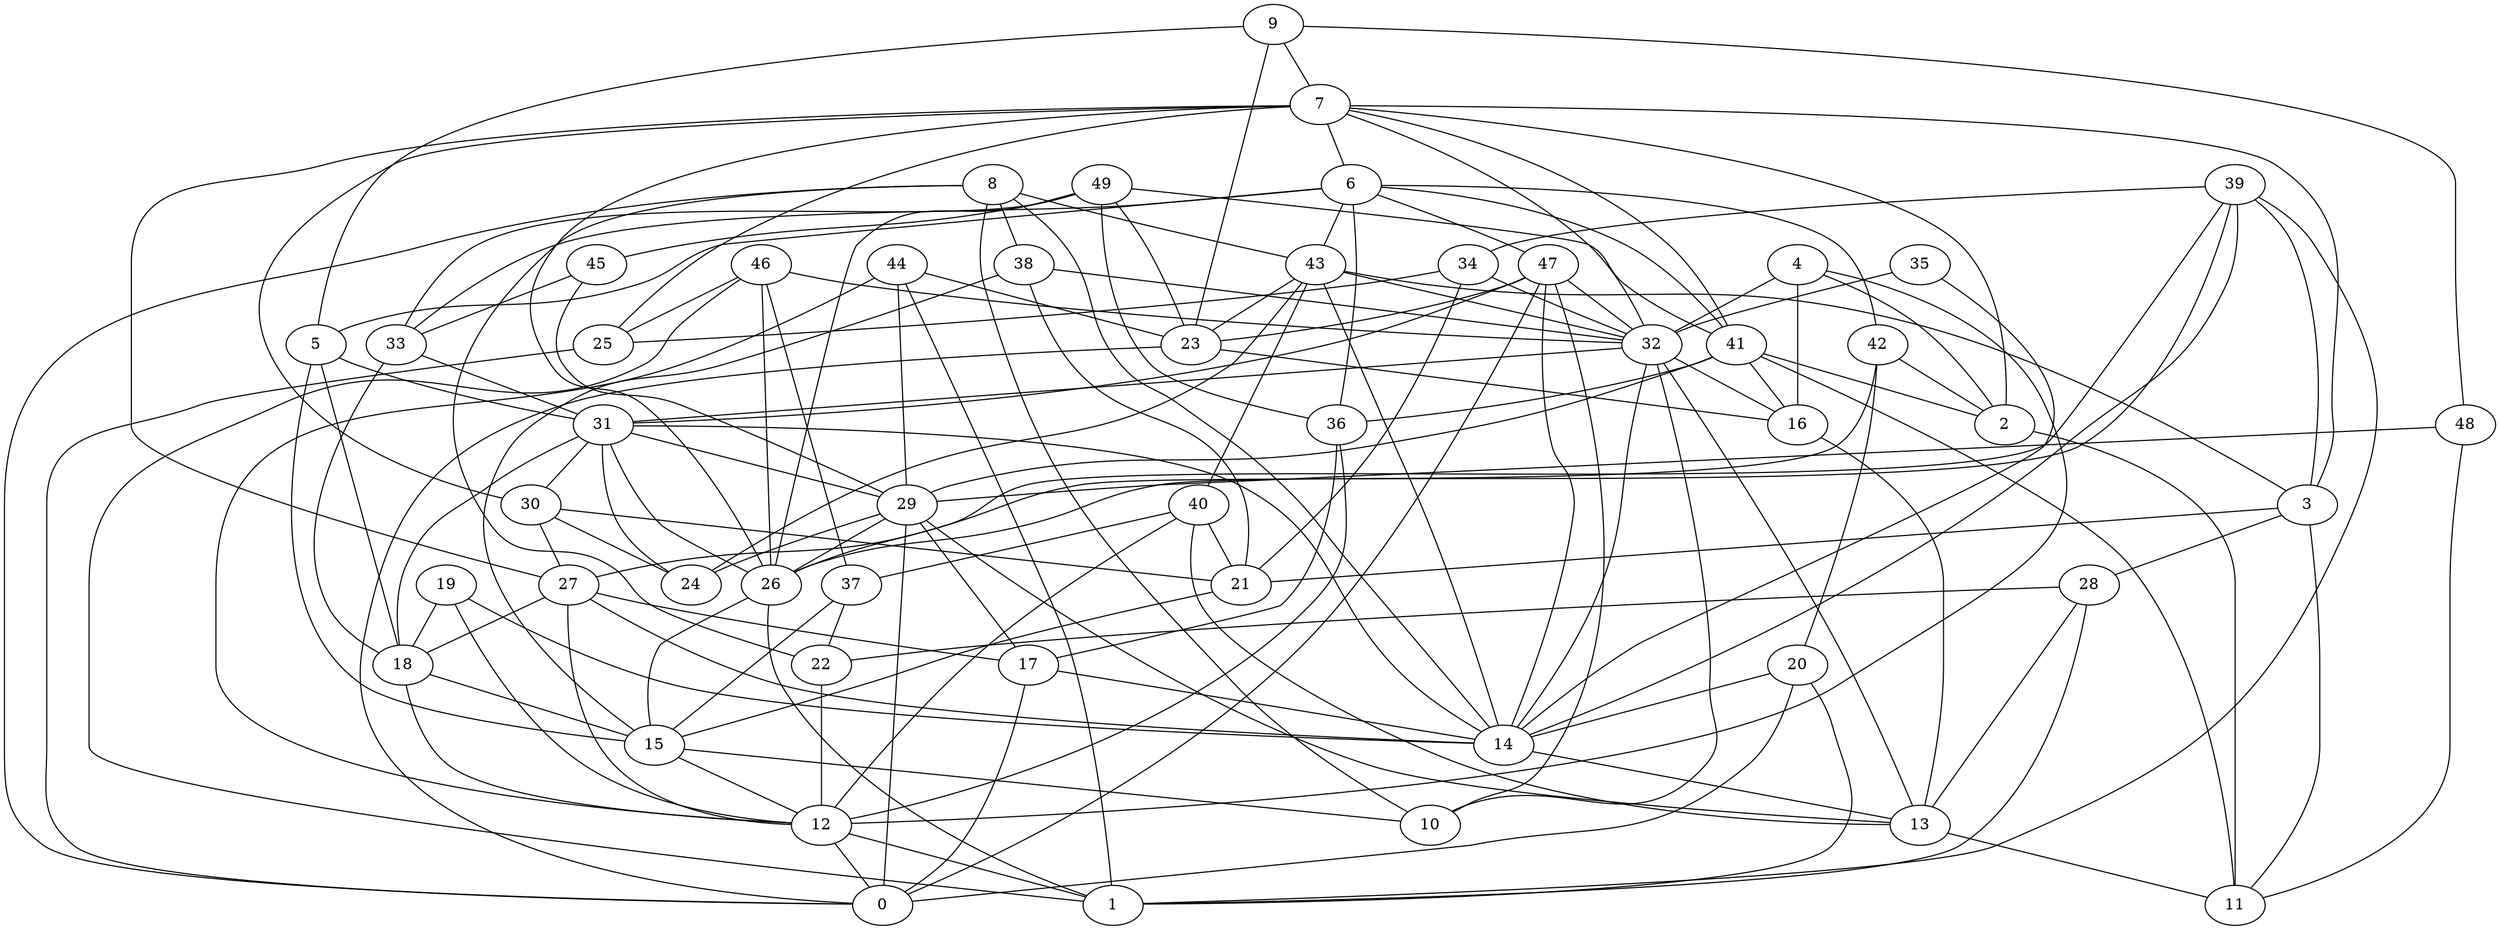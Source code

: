 digraph GG_graph {

subgraph G_graph {
edge [color = black]
"38" -> "21" [dir = none]
"38" -> "15" [dir = none]
"8" -> "10" [dir = none]
"8" -> "43" [dir = none]
"8" -> "38" [dir = none]
"8" -> "22" [dir = none]
"46" -> "1" [dir = none]
"46" -> "26" [dir = none]
"46" -> "32" [dir = none]
"19" -> "12" [dir = none]
"19" -> "14" [dir = none]
"43" -> "14" [dir = none]
"43" -> "32" [dir = none]
"43" -> "23" [dir = none]
"43" -> "3" [dir = none]
"26" -> "15" [dir = none]
"32" -> "31" [dir = none]
"32" -> "16" [dir = none]
"32" -> "10" [dir = none]
"29" -> "26" [dir = none]
"34" -> "21" [dir = none]
"14" -> "13" [dir = none]
"35" -> "14" [dir = none]
"35" -> "32" [dir = none]
"27" -> "12" [dir = none]
"27" -> "17" [dir = none]
"28" -> "1" [dir = none]
"28" -> "13" [dir = none]
"41" -> "36" [dir = none]
"41" -> "16" [dir = none]
"41" -> "11" [dir = none]
"41" -> "2" [dir = none]
"49" -> "23" [dir = none]
"49" -> "45" [dir = none]
"49" -> "26" [dir = none]
"49" -> "41" [dir = none]
"42" -> "2" [dir = none]
"42" -> "20" [dir = none]
"7" -> "6" [dir = none]
"7" -> "32" [dir = none]
"7" -> "3" [dir = none]
"7" -> "2" [dir = none]
"7" -> "26" [dir = none]
"7" -> "27" [dir = none]
"7" -> "25" [dir = none]
"15" -> "10" [dir = none]
"15" -> "12" [dir = none]
"23" -> "16" [dir = none]
"23" -> "0" [dir = none]
"20" -> "0" [dir = none]
"20" -> "1" [dir = none]
"37" -> "22" [dir = none]
"37" -> "15" [dir = none]
"44" -> "1" [dir = none]
"44" -> "29" [dir = none]
"44" -> "12" [dir = none]
"47" -> "14" [dir = none]
"47" -> "10" [dir = none]
"47" -> "0" [dir = none]
"4" -> "2" [dir = none]
"4" -> "12" [dir = none]
"40" -> "13" [dir = none]
"40" -> "12" [dir = none]
"40" -> "37" [dir = none]
"40" -> "21" [dir = none]
"22" -> "12" [dir = none]
"9" -> "7" [dir = none]
"9" -> "48" [dir = none]
"5" -> "15" [dir = none]
"33" -> "18" [dir = none]
"25" -> "0" [dir = none]
"31" -> "26" [dir = none]
"31" -> "14" [dir = none]
"31" -> "29" [dir = none]
"31" -> "30" [dir = none]
"31" -> "18" [dir = none]
"31" -> "24" [dir = none]
"36" -> "17" [dir = none]
"36" -> "12" [dir = none]
"30" -> "27" [dir = none]
"30" -> "24" [dir = none]
"30" -> "21" [dir = none]
"3" -> "11" [dir = none]
"45" -> "29" [dir = none]
"45" -> "33" [dir = none]
"6" -> "33" [dir = none]
"6" -> "5" [dir = none]
"6" -> "47" [dir = none]
"6" -> "43" [dir = none]
"6" -> "42" [dir = none]
"6" -> "36" [dir = none]
"48" -> "29" [dir = none]
"48" -> "11" [dir = none]
"39" -> "1" [dir = none]
"39" -> "14" [dir = none]
"39" -> "34" [dir = none]
"39" -> "27" [dir = none]
"39" -> "26" [dir = none]
"7" -> "30" [dir = none]
"33" -> "31" [dir = none]
"12" -> "0" [dir = none]
"43" -> "40" [dir = none]
"46" -> "37" [dir = none]
"38" -> "32" [dir = none]
"47" -> "32" [dir = none]
"29" -> "17" [dir = none]
"18" -> "15" [dir = none]
"27" -> "14" [dir = none]
"7" -> "41" [dir = none]
"26" -> "1" [dir = none]
"42" -> "26" [dir = none]
"6" -> "41" [dir = none]
"8" -> "14" [dir = none]
"32" -> "13" [dir = none]
"16" -> "13" [dir = none]
"5" -> "31" [dir = none]
"21" -> "15" [dir = none]
"47" -> "31" [dir = none]
"8" -> "0" [dir = none]
"29" -> "24" [dir = none]
"3" -> "21" [dir = none]
"3" -> "28" [dir = none]
"19" -> "18" [dir = none]
"9" -> "23" [dir = none]
"17" -> "0" [dir = none]
"49" -> "36" [dir = none]
"43" -> "24" [dir = none]
"29" -> "13" [dir = none]
"13" -> "11" [dir = none]
"4" -> "32" [dir = none]
"32" -> "14" [dir = none]
"27" -> "18" [dir = none]
"39" -> "3" [dir = none]
"46" -> "25" [dir = none]
"2" -> "11" [dir = none]
"4" -> "16" [dir = none]
"47" -> "23" [dir = none]
"9" -> "5" [dir = none]
"34" -> "32" [dir = none]
"20" -> "14" [dir = none]
"34" -> "25" [dir = none]
"41" -> "29" [dir = none]
"29" -> "0" [dir = none]
"12" -> "1" [dir = none]
"49" -> "33" [dir = none]
"18" -> "12" [dir = none]
"5" -> "18" [dir = none]
"44" -> "23" [dir = none]
"28" -> "22" [dir = none]
"17" -> "14" [dir = none]
}

}
